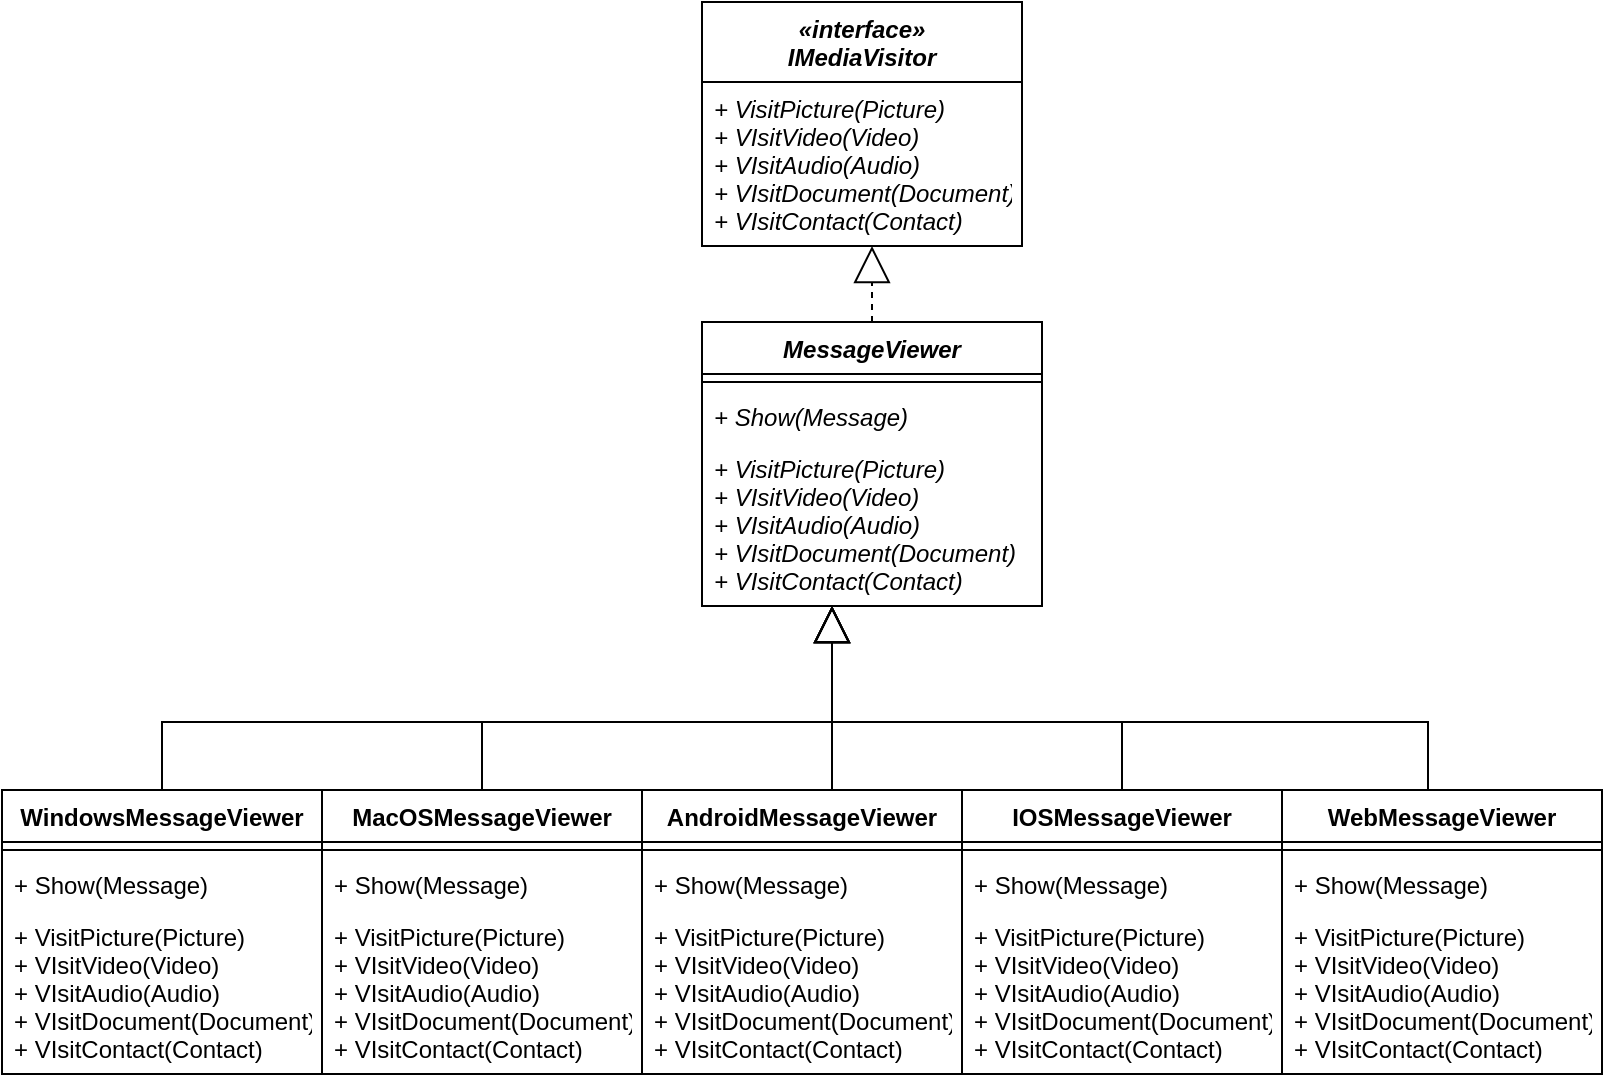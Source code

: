 <mxfile version="16.1.2" type="device"><diagram id="KsaIOCE8Mt4MVBDJVFek" name="Страница 1"><mxGraphModel dx="508" dy="851" grid="1" gridSize="10" guides="1" tooltips="1" connect="1" arrows="1" fold="1" page="1" pageScale="1" pageWidth="827" pageHeight="1169" math="0" shadow="0"><root><mxCell id="0"/><mxCell id="1" parent="0"/><mxCell id="n_JQmSPlWDFtVzxkH7G6-108" style="edgeStyle=orthogonalEdgeStyle;rounded=0;orthogonalLoop=1;jettySize=auto;html=1;endArrow=block;endFill=0;endSize=16;dashed=1;" parent="1" source="n_JQmSPlWDFtVzxkH7G6-22" target="n_JQmSPlWDFtVzxkH7G6-51" edge="1"><mxGeometry relative="1" as="geometry"><Array as="points"><mxPoint x="1242" y="160"/><mxPoint x="1242" y="160"/></Array></mxGeometry></mxCell><mxCell id="n_JQmSPlWDFtVzxkH7G6-22" value="MessageViewer" style="swimlane;fontStyle=3;align=center;verticalAlign=top;childLayout=stackLayout;horizontal=1;startSize=26;horizontalStack=0;resizeParent=1;resizeParentMax=0;resizeLast=0;collapsible=1;marginBottom=0;" parent="1" vertex="1"><mxGeometry x="1177" y="160" width="170" height="142" as="geometry"/></mxCell><mxCell id="n_JQmSPlWDFtVzxkH7G6-24" value="" style="line;strokeWidth=1;fillColor=none;align=left;verticalAlign=middle;spacingTop=-1;spacingLeft=3;spacingRight=3;rotatable=0;labelPosition=right;points=[];portConstraint=eastwest;" parent="n_JQmSPlWDFtVzxkH7G6-22" vertex="1"><mxGeometry y="26" width="170" height="8" as="geometry"/></mxCell><mxCell id="n_JQmSPlWDFtVzxkH7G6-25" value="+ Show(Message)&#10;" style="text;strokeColor=none;fillColor=none;align=left;verticalAlign=top;spacingLeft=4;spacingRight=4;overflow=hidden;rotatable=0;points=[[0,0.5],[1,0.5]];portConstraint=eastwest;fontStyle=2" parent="n_JQmSPlWDFtVzxkH7G6-22" vertex="1"><mxGeometry y="34" width="170" height="26" as="geometry"/></mxCell><mxCell id="ysXkyeHRTXB7KG34syxY-37" value="+ VisitPicture(Picture)&#10;+ VIsitVideo(Video)&#10;+ VIsitAudio(Audio)&#10;+ VIsitDocument(Document)&#10;+ VIsitContact(Contact)" style="text;strokeColor=none;fillColor=none;align=left;verticalAlign=top;spacingLeft=4;spacingRight=4;overflow=hidden;rotatable=0;points=[[0,0.5],[1,0.5]];portConstraint=eastwest;fontStyle=2" vertex="1" parent="n_JQmSPlWDFtVzxkH7G6-22"><mxGeometry y="60" width="170" height="82" as="geometry"/></mxCell><mxCell id="n_JQmSPlWDFtVzxkH7G6-45" style="edgeStyle=orthogonalEdgeStyle;rounded=0;orthogonalLoop=1;jettySize=auto;html=1;endArrow=block;endFill=0;endSize=16;" parent="1" source="n_JQmSPlWDFtVzxkH7G6-27" target="n_JQmSPlWDFtVzxkH7G6-22" edge="1"><mxGeometry relative="1" as="geometry"><Array as="points"><mxPoint x="907" y="360"/><mxPoint x="1242" y="360"/></Array></mxGeometry></mxCell><mxCell id="n_JQmSPlWDFtVzxkH7G6-27" value="WindowsMessageViewer" style="swimlane;fontStyle=1;align=center;verticalAlign=top;childLayout=stackLayout;horizontal=1;startSize=26;horizontalStack=0;resizeParent=1;resizeParentMax=0;resizeLast=0;collapsible=1;marginBottom=0;" parent="1" vertex="1"><mxGeometry x="827" y="394" width="160" height="142" as="geometry"/></mxCell><mxCell id="n_JQmSPlWDFtVzxkH7G6-28" value="" style="line;strokeWidth=1;fillColor=none;align=left;verticalAlign=middle;spacingTop=-1;spacingLeft=3;spacingRight=3;rotatable=0;labelPosition=right;points=[];portConstraint=eastwest;" parent="n_JQmSPlWDFtVzxkH7G6-27" vertex="1"><mxGeometry y="26" width="160" height="8" as="geometry"/></mxCell><mxCell id="n_JQmSPlWDFtVzxkH7G6-29" value="+ Show(Message)&#10;" style="text;strokeColor=none;fillColor=none;align=left;verticalAlign=top;spacingLeft=4;spacingRight=4;overflow=hidden;rotatable=0;points=[[0,0.5],[1,0.5]];portConstraint=eastwest;" parent="n_JQmSPlWDFtVzxkH7G6-27" vertex="1"><mxGeometry y="34" width="160" height="26" as="geometry"/></mxCell><mxCell id="ysXkyeHRTXB7KG34syxY-38" value="+ VisitPicture(Picture)&#10;+ VIsitVideo(Video)&#10;+ VIsitAudio(Audio)&#10;+ VIsitDocument(Document)&#10;+ VIsitContact(Contact)" style="text;strokeColor=none;fillColor=none;align=left;verticalAlign=top;spacingLeft=4;spacingRight=4;overflow=hidden;rotatable=0;points=[[0,0.5],[1,0.5]];portConstraint=eastwest;fontStyle=0" vertex="1" parent="n_JQmSPlWDFtVzxkH7G6-27"><mxGeometry y="60" width="160" height="82" as="geometry"/></mxCell><mxCell id="n_JQmSPlWDFtVzxkH7G6-47" style="edgeStyle=orthogonalEdgeStyle;rounded=0;orthogonalLoop=1;jettySize=auto;html=1;endArrow=block;endFill=0;endSize=16;" parent="1" source="n_JQmSPlWDFtVzxkH7G6-33" target="n_JQmSPlWDFtVzxkH7G6-22" edge="1"><mxGeometry relative="1" as="geometry"><Array as="points"><mxPoint x="1067" y="360"/><mxPoint x="1242" y="360"/></Array></mxGeometry></mxCell><mxCell id="n_JQmSPlWDFtVzxkH7G6-33" value="MacOSMessageViewer" style="swimlane;fontStyle=1;align=center;verticalAlign=top;childLayout=stackLayout;horizontal=1;startSize=26;horizontalStack=0;resizeParent=1;resizeParentMax=0;resizeLast=0;collapsible=1;marginBottom=0;" parent="1" vertex="1"><mxGeometry x="987" y="394" width="160" height="142" as="geometry"/></mxCell><mxCell id="n_JQmSPlWDFtVzxkH7G6-34" value="" style="line;strokeWidth=1;fillColor=none;align=left;verticalAlign=middle;spacingTop=-1;spacingLeft=3;spacingRight=3;rotatable=0;labelPosition=right;points=[];portConstraint=eastwest;" parent="n_JQmSPlWDFtVzxkH7G6-33" vertex="1"><mxGeometry y="26" width="160" height="8" as="geometry"/></mxCell><mxCell id="n_JQmSPlWDFtVzxkH7G6-35" value="+ Show(Message)&#10;" style="text;strokeColor=none;fillColor=none;align=left;verticalAlign=top;spacingLeft=4;spacingRight=4;overflow=hidden;rotatable=0;points=[[0,0.5],[1,0.5]];portConstraint=eastwest;" parent="n_JQmSPlWDFtVzxkH7G6-33" vertex="1"><mxGeometry y="34" width="160" height="26" as="geometry"/></mxCell><mxCell id="ysXkyeHRTXB7KG34syxY-39" value="+ VisitPicture(Picture)&#10;+ VIsitVideo(Video)&#10;+ VIsitAudio(Audio)&#10;+ VIsitDocument(Document)&#10;+ VIsitContact(Contact)" style="text;strokeColor=none;fillColor=none;align=left;verticalAlign=top;spacingLeft=4;spacingRight=4;overflow=hidden;rotatable=0;points=[[0,0.5],[1,0.5]];portConstraint=eastwest;fontStyle=0" vertex="1" parent="n_JQmSPlWDFtVzxkH7G6-33"><mxGeometry y="60" width="160" height="82" as="geometry"/></mxCell><mxCell id="n_JQmSPlWDFtVzxkH7G6-48" style="edgeStyle=orthogonalEdgeStyle;rounded=0;orthogonalLoop=1;jettySize=auto;html=1;endArrow=block;endFill=0;endSize=16;" parent="1" source="n_JQmSPlWDFtVzxkH7G6-36" target="n_JQmSPlWDFtVzxkH7G6-22" edge="1"><mxGeometry relative="1" as="geometry"><Array as="points"><mxPoint x="1242" y="380"/><mxPoint x="1242" y="380"/></Array></mxGeometry></mxCell><mxCell id="n_JQmSPlWDFtVzxkH7G6-36" value="AndroidMessageViewer" style="swimlane;fontStyle=1;align=center;verticalAlign=top;childLayout=stackLayout;horizontal=1;startSize=26;horizontalStack=0;resizeParent=1;resizeParentMax=0;resizeLast=0;collapsible=1;marginBottom=0;" parent="1" vertex="1"><mxGeometry x="1147" y="394" width="160" height="142" as="geometry"/></mxCell><mxCell id="n_JQmSPlWDFtVzxkH7G6-37" value="" style="line;strokeWidth=1;fillColor=none;align=left;verticalAlign=middle;spacingTop=-1;spacingLeft=3;spacingRight=3;rotatable=0;labelPosition=right;points=[];portConstraint=eastwest;" parent="n_JQmSPlWDFtVzxkH7G6-36" vertex="1"><mxGeometry y="26" width="160" height="8" as="geometry"/></mxCell><mxCell id="n_JQmSPlWDFtVzxkH7G6-38" value="+ Show(Message)&#10;" style="text;strokeColor=none;fillColor=none;align=left;verticalAlign=top;spacingLeft=4;spacingRight=4;overflow=hidden;rotatable=0;points=[[0,0.5],[1,0.5]];portConstraint=eastwest;" parent="n_JQmSPlWDFtVzxkH7G6-36" vertex="1"><mxGeometry y="34" width="160" height="26" as="geometry"/></mxCell><mxCell id="ysXkyeHRTXB7KG34syxY-40" value="+ VisitPicture(Picture)&#10;+ VIsitVideo(Video)&#10;+ VIsitAudio(Audio)&#10;+ VIsitDocument(Document)&#10;+ VIsitContact(Contact)" style="text;strokeColor=none;fillColor=none;align=left;verticalAlign=top;spacingLeft=4;spacingRight=4;overflow=hidden;rotatable=0;points=[[0,0.5],[1,0.5]];portConstraint=eastwest;fontStyle=0" vertex="1" parent="n_JQmSPlWDFtVzxkH7G6-36"><mxGeometry y="60" width="160" height="82" as="geometry"/></mxCell><mxCell id="n_JQmSPlWDFtVzxkH7G6-49" style="edgeStyle=orthogonalEdgeStyle;rounded=0;orthogonalLoop=1;jettySize=auto;html=1;endArrow=block;endFill=0;endSize=16;" parent="1" source="n_JQmSPlWDFtVzxkH7G6-39" target="n_JQmSPlWDFtVzxkH7G6-22" edge="1"><mxGeometry relative="1" as="geometry"><Array as="points"><mxPoint x="1387" y="360"/><mxPoint x="1242" y="360"/></Array></mxGeometry></mxCell><mxCell id="n_JQmSPlWDFtVzxkH7G6-39" value="IOSMessageViewer" style="swimlane;fontStyle=1;align=center;verticalAlign=top;childLayout=stackLayout;horizontal=1;startSize=26;horizontalStack=0;resizeParent=1;resizeParentMax=0;resizeLast=0;collapsible=1;marginBottom=0;" parent="1" vertex="1"><mxGeometry x="1307" y="394" width="160" height="142" as="geometry"/></mxCell><mxCell id="n_JQmSPlWDFtVzxkH7G6-40" value="" style="line;strokeWidth=1;fillColor=none;align=left;verticalAlign=middle;spacingTop=-1;spacingLeft=3;spacingRight=3;rotatable=0;labelPosition=right;points=[];portConstraint=eastwest;" parent="n_JQmSPlWDFtVzxkH7G6-39" vertex="1"><mxGeometry y="26" width="160" height="8" as="geometry"/></mxCell><mxCell id="n_JQmSPlWDFtVzxkH7G6-41" value="+ Show(Message)&#10;" style="text;strokeColor=none;fillColor=none;align=left;verticalAlign=top;spacingLeft=4;spacingRight=4;overflow=hidden;rotatable=0;points=[[0,0.5],[1,0.5]];portConstraint=eastwest;" parent="n_JQmSPlWDFtVzxkH7G6-39" vertex="1"><mxGeometry y="34" width="160" height="26" as="geometry"/></mxCell><mxCell id="ysXkyeHRTXB7KG34syxY-41" value="+ VisitPicture(Picture)&#10;+ VIsitVideo(Video)&#10;+ VIsitAudio(Audio)&#10;+ VIsitDocument(Document)&#10;+ VIsitContact(Contact)" style="text;strokeColor=none;fillColor=none;align=left;verticalAlign=top;spacingLeft=4;spacingRight=4;overflow=hidden;rotatable=0;points=[[0,0.5],[1,0.5]];portConstraint=eastwest;fontStyle=0" vertex="1" parent="n_JQmSPlWDFtVzxkH7G6-39"><mxGeometry y="60" width="160" height="82" as="geometry"/></mxCell><mxCell id="n_JQmSPlWDFtVzxkH7G6-50" style="edgeStyle=orthogonalEdgeStyle;rounded=0;orthogonalLoop=1;jettySize=auto;html=1;endArrow=block;endFill=0;endSize=16;" parent="1" source="n_JQmSPlWDFtVzxkH7G6-42" target="n_JQmSPlWDFtVzxkH7G6-22" edge="1"><mxGeometry relative="1" as="geometry"><Array as="points"><mxPoint x="1540" y="360"/><mxPoint x="1242" y="360"/></Array></mxGeometry></mxCell><mxCell id="n_JQmSPlWDFtVzxkH7G6-42" value="WebMessageViewer" style="swimlane;fontStyle=1;align=center;verticalAlign=top;childLayout=stackLayout;horizontal=1;startSize=26;horizontalStack=0;resizeParent=1;resizeParentMax=0;resizeLast=0;collapsible=1;marginBottom=0;" parent="1" vertex="1"><mxGeometry x="1467" y="394" width="160" height="142" as="geometry"/></mxCell><mxCell id="n_JQmSPlWDFtVzxkH7G6-43" value="" style="line;strokeWidth=1;fillColor=none;align=left;verticalAlign=middle;spacingTop=-1;spacingLeft=3;spacingRight=3;rotatable=0;labelPosition=right;points=[];portConstraint=eastwest;" parent="n_JQmSPlWDFtVzxkH7G6-42" vertex="1"><mxGeometry y="26" width="160" height="8" as="geometry"/></mxCell><mxCell id="n_JQmSPlWDFtVzxkH7G6-44" value="+ Show(Message)&#10;" style="text;strokeColor=none;fillColor=none;align=left;verticalAlign=top;spacingLeft=4;spacingRight=4;overflow=hidden;rotatable=0;points=[[0,0.5],[1,0.5]];portConstraint=eastwest;" parent="n_JQmSPlWDFtVzxkH7G6-42" vertex="1"><mxGeometry y="34" width="160" height="26" as="geometry"/></mxCell><mxCell id="ysXkyeHRTXB7KG34syxY-42" value="+ VisitPicture(Picture)&#10;+ VIsitVideo(Video)&#10;+ VIsitAudio(Audio)&#10;+ VIsitDocument(Document)&#10;+ VIsitContact(Contact)" style="text;strokeColor=none;fillColor=none;align=left;verticalAlign=top;spacingLeft=4;spacingRight=4;overflow=hidden;rotatable=0;points=[[0,0.5],[1,0.5]];portConstraint=eastwest;fontStyle=0" vertex="1" parent="n_JQmSPlWDFtVzxkH7G6-42"><mxGeometry y="60" width="160" height="82" as="geometry"/></mxCell><mxCell id="n_JQmSPlWDFtVzxkH7G6-51" value="«interface»&#10;IMediaVisitor" style="swimlane;fontStyle=3;align=center;verticalAlign=top;childLayout=stackLayout;horizontal=1;startSize=40;horizontalStack=0;resizeParent=1;resizeParentMax=0;resizeLast=0;collapsible=1;marginBottom=0;" parent="1" vertex="1"><mxGeometry x="1177" width="160" height="122" as="geometry"/></mxCell><mxCell id="n_JQmSPlWDFtVzxkH7G6-53" value="+ VisitPicture(Picture)&#10;+ VIsitVideo(Video)&#10;+ VIsitAudio(Audio)&#10;+ VIsitDocument(Document)&#10;+ VIsitContact(Contact)" style="text;strokeColor=none;fillColor=none;align=left;verticalAlign=top;spacingLeft=4;spacingRight=4;overflow=hidden;rotatable=0;points=[[0,0.5],[1,0.5]];portConstraint=eastwest;fontStyle=2" parent="n_JQmSPlWDFtVzxkH7G6-51" vertex="1"><mxGeometry y="40" width="160" height="82" as="geometry"/></mxCell></root></mxGraphModel></diagram></mxfile>